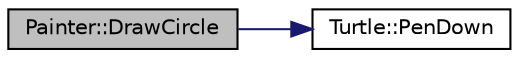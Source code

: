 digraph "Painter::DrawCircle"
{
  edge [fontname="Helvetica",fontsize="10",labelfontname="Helvetica",labelfontsize="10"];
  node [fontname="Helvetica",fontsize="10",shape=record];
  rankdir="LR";
  Node6 [label="Painter::DrawCircle",height=0.2,width=0.4,color="black", fillcolor="grey75", style="filled", fontcolor="black"];
  Node6 -> Node7 [color="midnightblue",fontsize="10",style="solid",fontname="Helvetica"];
  Node7 [label="Turtle::PenDown",height=0.2,width=0.4,color="black", fillcolor="white", style="filled",URL="$db/de7/class_turtle.html#aac8729a51896a3d27149013d7be39108"];
}
